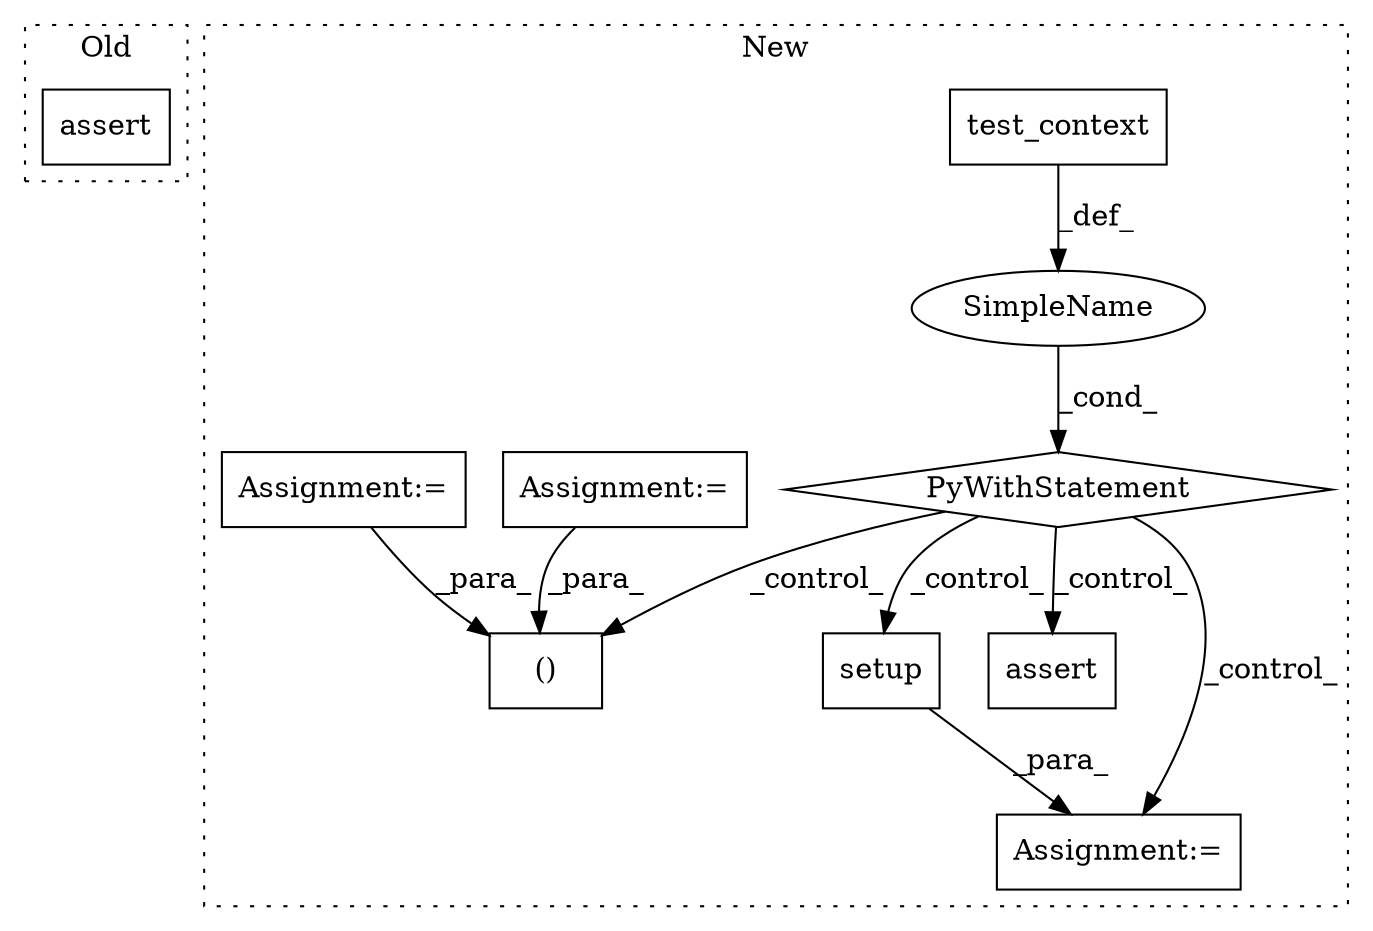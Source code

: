 digraph G {
subgraph cluster0 {
1 [label="assert" a="6" s="965" l="7" shape="box"];
label = "Old";
style="dotted";
}
subgraph cluster1 {
2 [label="test_context" a="32" s="843" l="14" shape="box"];
3 [label="PyWithStatement" a="104" s="828,857" l="10,2" shape="diamond"];
4 [label="SimpleName" a="42" s="" l="" shape="ellipse"];
5 [label="Assignment:=" a="7" s="889" l="2" shape="box"];
6 [label="()" a="106" s="874" l="15" shape="box"];
7 [label="setup" a="32" s="896" l="7" shape="box"];
8 [label="Assignment:=" a="7" s="810" l="1" shape="box"];
9 [label="Assignment:=" a="7" s="821" l="1" shape="box"];
10 [label="assert" a="32" s="969,1008" l="12,1" shape="box"];
label = "New";
style="dotted";
}
2 -> 4 [label="_def_"];
3 -> 5 [label="_control_"];
3 -> 10 [label="_control_"];
3 -> 6 [label="_control_"];
3 -> 7 [label="_control_"];
4 -> 3 [label="_cond_"];
7 -> 5 [label="_para_"];
8 -> 6 [label="_para_"];
9 -> 6 [label="_para_"];
}